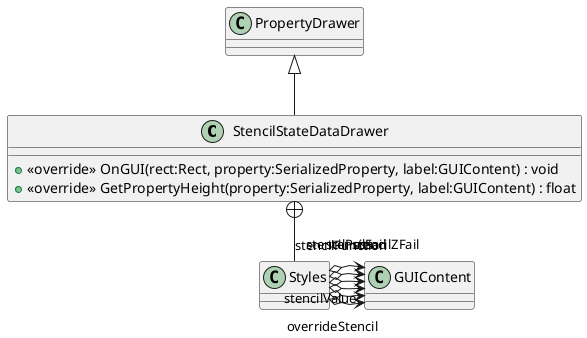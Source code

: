 @startuml
class StencilStateDataDrawer {
    + <<override>> OnGUI(rect:Rect, property:SerializedProperty, label:GUIContent) : void
    + <<override>> GetPropertyHeight(property:SerializedProperty, label:GUIContent) : float
}
class Styles {
}
PropertyDrawer <|-- StencilStateDataDrawer
StencilStateDataDrawer +-- Styles
Styles o-> "overrideStencil" GUIContent
Styles o-> "stencilValue" GUIContent
Styles o-> "stencilFunction" GUIContent
Styles o-> "stencilPass" GUIContent
Styles o-> "stencilFail" GUIContent
Styles o-> "stencilZFail" GUIContent
@enduml
